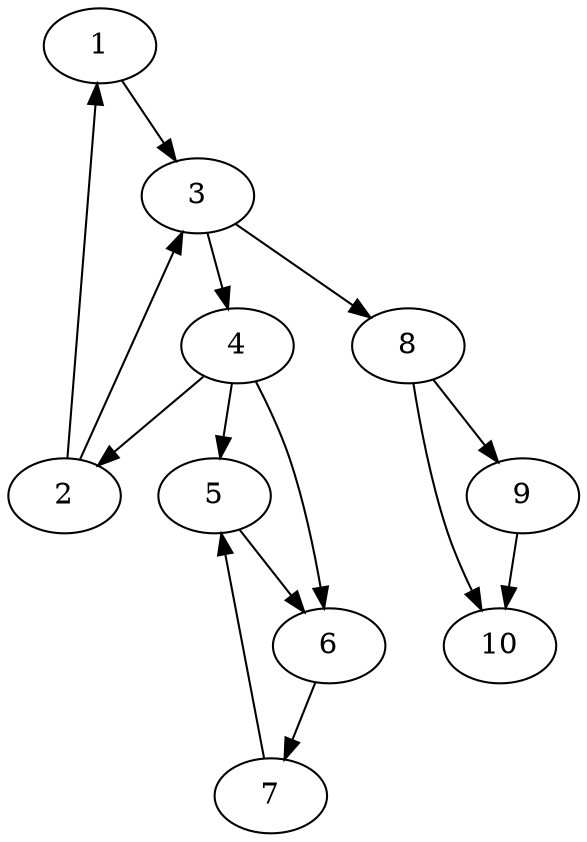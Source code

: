 digraph {
  1 -> 3
  2 -> { 1 3 }
  3 -> { 4 8 }
  4 -> { 2 5 6 }
  5 -> 6
  6 -> 7
  7 -> 5
  8 -> { 9 10 }
  9 -> 10
  10
}
